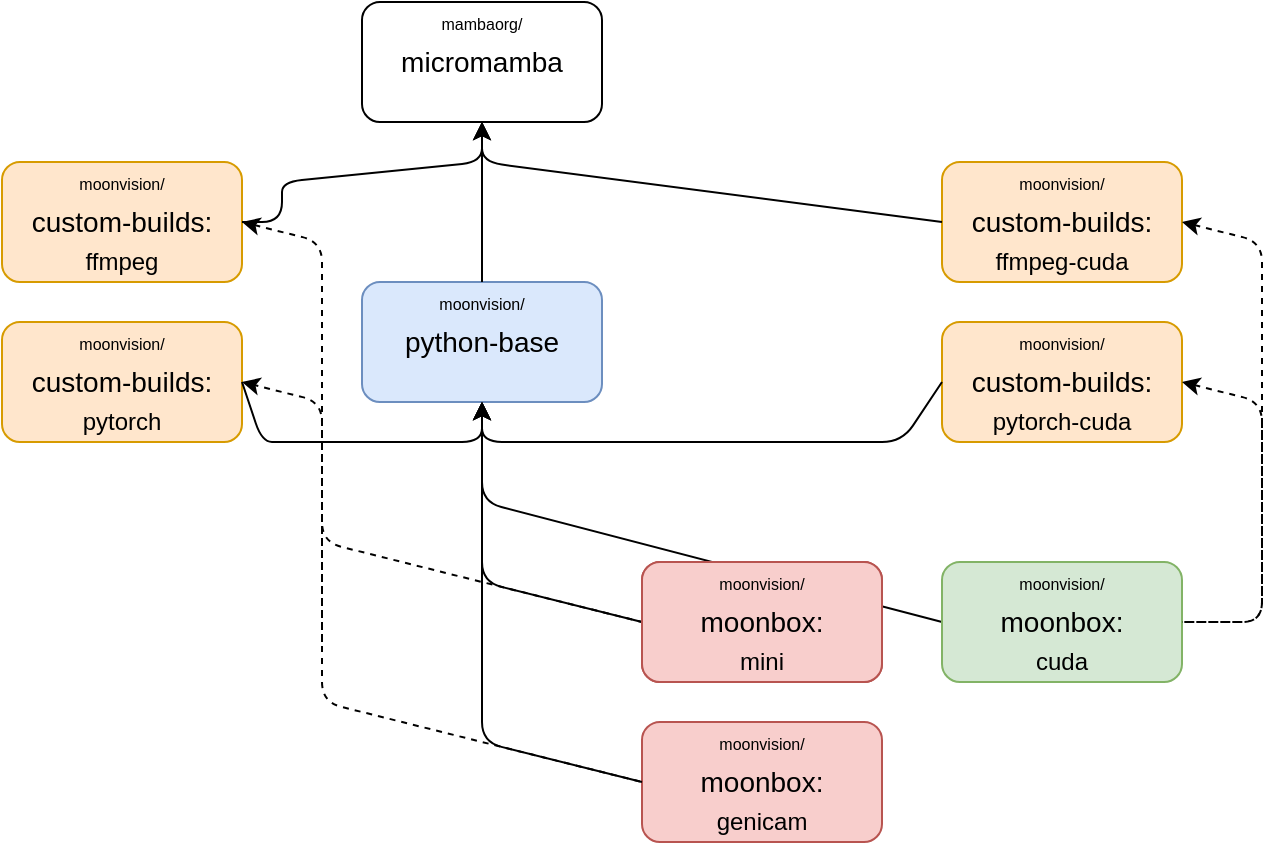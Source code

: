 <mxfile version="24.2.5" type="device">
  <diagram id="h6BBsZ6_Estit_eACcV3" name="Page-1">
    <mxGraphModel dx="766" dy="1162" grid="1" gridSize="10" guides="1" tooltips="1" connect="1" arrows="1" fold="1" page="1" pageScale="1" pageWidth="850" pageHeight="1100" math="0" shadow="0">
      <root>
        <mxCell id="0" />
        <mxCell id="1" parent="0" />
        <mxCell id="Fo9DGI8NvoBTCOg1Upvk-28" value="" style="endArrow=classic;html=1;strokeColor=#000000;fontColor=#000000;exitX=0;exitY=0.5;exitDx=0;exitDy=0;entryX=0.5;entryY=1;entryDx=0;entryDy=0;" parent="1" source="Fo9DGI8NvoBTCOg1Upvk-11" target="5sOJKM208ey0AX1m5c1y-18" edge="1">
          <mxGeometry width="50" height="50" relative="1" as="geometry">
            <mxPoint x="420" y="630" as="sourcePoint" />
            <mxPoint x="340" y="360" as="targetPoint" />
            <Array as="points">
              <mxPoint x="340" y="350" />
            </Array>
          </mxGeometry>
        </mxCell>
        <mxCell id="5sOJKM208ey0AX1m5c1y-1" value="" style="rounded=1;whiteSpace=wrap;html=1;" parent="1" vertex="1">
          <mxGeometry x="280" y="100" width="120" height="60" as="geometry" />
        </mxCell>
        <mxCell id="5sOJKM208ey0AX1m5c1y-2" value="&lt;font style=&quot;font-size: 14px&quot;&gt;micromamba&lt;/font&gt;" style="text;html=1;strokeColor=none;fillColor=none;align=center;verticalAlign=middle;whiteSpace=wrap;rounded=0;" parent="1" vertex="1">
          <mxGeometry x="320" y="120" width="40" height="20" as="geometry" />
        </mxCell>
        <mxCell id="5sOJKM208ey0AX1m5c1y-9" value="" style="rounded=1;whiteSpace=wrap;html=1;fillColor=#f8cecc;strokeColor=#b85450;" parent="1" vertex="1">
          <mxGeometry x="420" y="460" width="120" height="60" as="geometry" />
        </mxCell>
        <mxCell id="5sOJKM208ey0AX1m5c1y-10" value="&lt;font style=&quot;font-size: 8px&quot;&gt;moonvision/&lt;/font&gt;" style="text;html=1;strokeColor=none;fillColor=none;align=center;verticalAlign=middle;whiteSpace=wrap;rounded=0;" parent="1" vertex="1">
          <mxGeometry x="460" y="460" width="40" height="20" as="geometry" />
        </mxCell>
        <mxCell id="5sOJKM208ey0AX1m5c1y-11" value="&lt;font style=&quot;font-size: 14px&quot;&gt;moonbox:&lt;/font&gt;" style="text;html=1;strokeColor=none;fillColor=none;align=center;verticalAlign=middle;whiteSpace=wrap;rounded=0;" parent="1" vertex="1">
          <mxGeometry x="420" y="480" width="120" height="20" as="geometry" />
        </mxCell>
        <mxCell id="5sOJKM208ey0AX1m5c1y-18" value="" style="rounded=1;whiteSpace=wrap;html=1;fillColor=#dae8fc;strokeColor=#6c8ebf;" parent="1" vertex="1">
          <mxGeometry x="280" y="240" width="120" height="60" as="geometry" />
        </mxCell>
        <mxCell id="5sOJKM208ey0AX1m5c1y-19" value="&lt;font style=&quot;font-size: 8px&quot;&gt;moonvision/&lt;/font&gt;" style="text;html=1;strokeColor=none;fillColor=none;align=center;verticalAlign=middle;whiteSpace=wrap;rounded=0;" parent="1" vertex="1">
          <mxGeometry x="320" y="240" width="40" height="20" as="geometry" />
        </mxCell>
        <mxCell id="5sOJKM208ey0AX1m5c1y-20" value="&lt;font style=&quot;font-size: 14px&quot;&gt;python-base&lt;/font&gt;" style="text;html=1;strokeColor=none;fillColor=none;align=center;verticalAlign=middle;whiteSpace=wrap;rounded=0;" parent="1" vertex="1">
          <mxGeometry x="280" y="260" width="120" height="20" as="geometry" />
        </mxCell>
        <mxCell id="5sOJKM208ey0AX1m5c1y-22" value="" style="endArrow=classic;html=1;entryX=0.5;entryY=1;entryDx=0;entryDy=0;" parent="1" target="5sOJKM208ey0AX1m5c1y-1" edge="1">
          <mxGeometry width="50" height="50" relative="1" as="geometry">
            <mxPoint x="340" y="240" as="sourcePoint" />
            <mxPoint x="370" y="190" as="targetPoint" />
          </mxGeometry>
        </mxCell>
        <mxCell id="5sOJKM208ey0AX1m5c1y-24" value="" style="rounded=1;whiteSpace=wrap;html=1;fillColor=#ffe6cc;strokeColor=#d79b00;" parent="1" vertex="1">
          <mxGeometry x="100" y="180" width="120" height="60" as="geometry" />
        </mxCell>
        <mxCell id="5sOJKM208ey0AX1m5c1y-25" value="&lt;font style=&quot;font-size: 8px&quot;&gt;moonvision/&lt;/font&gt;" style="text;html=1;strokeColor=none;fillColor=none;align=center;verticalAlign=middle;whiteSpace=wrap;rounded=0;" parent="1" vertex="1">
          <mxGeometry x="140" y="180" width="40" height="20" as="geometry" />
        </mxCell>
        <mxCell id="5sOJKM208ey0AX1m5c1y-26" value="&lt;font style=&quot;font-size: 14px&quot;&gt;custom-builds:&lt;/font&gt;" style="text;html=1;strokeColor=none;fillColor=none;align=center;verticalAlign=middle;whiteSpace=wrap;rounded=0;" parent="1" vertex="1">
          <mxGeometry x="100" y="200" width="120" height="20" as="geometry" />
        </mxCell>
        <mxCell id="5sOJKM208ey0AX1m5c1y-33" value="" style="rounded=1;whiteSpace=wrap;html=1;fillColor=#ffe6cc;strokeColor=#d79b00;" parent="1" vertex="1">
          <mxGeometry x="100" y="260" width="120" height="60" as="geometry" />
        </mxCell>
        <mxCell id="5sOJKM208ey0AX1m5c1y-34" value="&lt;font style=&quot;font-size: 8px&quot;&gt;moonvision/&lt;/font&gt;" style="text;html=1;strokeColor=none;fillColor=none;align=center;verticalAlign=middle;whiteSpace=wrap;rounded=0;" parent="1" vertex="1">
          <mxGeometry x="140" y="260" width="40" height="20" as="geometry" />
        </mxCell>
        <mxCell id="5sOJKM208ey0AX1m5c1y-35" value="&lt;font style=&quot;font-size: 14px&quot;&gt;custom-builds:&lt;/font&gt;" style="text;html=1;strokeColor=none;fillColor=none;align=center;verticalAlign=middle;whiteSpace=wrap;rounded=0;" parent="1" vertex="1">
          <mxGeometry x="100" y="280" width="120" height="20" as="geometry" />
        </mxCell>
        <mxCell id="5sOJKM208ey0AX1m5c1y-38" value="" style="endArrow=classic;html=1;entryX=0.5;entryY=1;entryDx=0;entryDy=0;exitX=1;exitY=0.5;exitDx=0;exitDy=0;" parent="1" source="5sOJKM208ey0AX1m5c1y-26" target="5sOJKM208ey0AX1m5c1y-1" edge="1">
          <mxGeometry width="50" height="50" relative="1" as="geometry">
            <mxPoint x="200" y="310" as="sourcePoint" />
            <mxPoint x="250" y="260" as="targetPoint" />
            <Array as="points">
              <mxPoint x="240" y="210" />
              <mxPoint x="240" y="190" />
              <mxPoint x="340" y="180" />
            </Array>
          </mxGeometry>
        </mxCell>
        <mxCell id="5sOJKM208ey0AX1m5c1y-42" value="ffmpeg" style="text;html=1;strokeColor=none;fillColor=none;align=center;verticalAlign=middle;whiteSpace=wrap;rounded=0;" parent="1" vertex="1">
          <mxGeometry x="140" y="220" width="40" height="20" as="geometry" />
        </mxCell>
        <mxCell id="5sOJKM208ey0AX1m5c1y-44" value="pytorch" style="text;html=1;strokeColor=none;fillColor=none;align=center;verticalAlign=middle;whiteSpace=wrap;rounded=0;" parent="1" vertex="1">
          <mxGeometry x="140" y="300" width="40" height="20" as="geometry" />
        </mxCell>
        <mxCell id="5sOJKM208ey0AX1m5c1y-49" value="" style="rounded=1;whiteSpace=wrap;html=1;fillColor=#f8cecc;strokeColor=#b85450;" parent="1" vertex="1">
          <mxGeometry x="420" y="380" width="120" height="60" as="geometry" />
        </mxCell>
        <mxCell id="5sOJKM208ey0AX1m5c1y-50" value="&lt;font style=&quot;font-size: 8px&quot;&gt;moonvision/&lt;/font&gt;" style="text;html=1;strokeColor=none;fillColor=none;align=center;verticalAlign=middle;whiteSpace=wrap;rounded=0;" parent="1" vertex="1">
          <mxGeometry x="460" y="380" width="40" height="20" as="geometry" />
        </mxCell>
        <mxCell id="5sOJKM208ey0AX1m5c1y-51" value="&lt;font style=&quot;font-size: 14px&quot;&gt;moonbox:&lt;/font&gt;" style="text;html=1;strokeColor=none;fillColor=none;align=center;verticalAlign=middle;whiteSpace=wrap;rounded=0;" parent="1" vertex="1">
          <mxGeometry x="420" y="400" width="120" height="20" as="geometry" />
        </mxCell>
        <mxCell id="5sOJKM208ey0AX1m5c1y-58" value="" style="endArrow=classic;html=1;strokeColor=#000000;fontColor=#000000;entryX=0.5;entryY=1;entryDx=0;entryDy=0;exitX=0;exitY=0.5;exitDx=0;exitDy=0;" parent="1" source="5sOJKM208ey0AX1m5c1y-51" target="5sOJKM208ey0AX1m5c1y-18" edge="1">
          <mxGeometry width="50" height="50" relative="1" as="geometry">
            <mxPoint x="410" y="460" as="sourcePoint" />
            <mxPoint x="420" y="410" as="targetPoint" />
            <Array as="points">
              <mxPoint x="340" y="390" />
            </Array>
          </mxGeometry>
        </mxCell>
        <mxCell id="5sOJKM208ey0AX1m5c1y-59" value="" style="endArrow=classic;html=1;strokeColor=#000000;fontColor=#000000;exitX=0;exitY=0.5;exitDx=0;exitDy=0;entryX=0.5;entryY=1;entryDx=0;entryDy=0;" parent="1" source="5sOJKM208ey0AX1m5c1y-11" target="5sOJKM208ey0AX1m5c1y-18" edge="1">
          <mxGeometry width="50" height="50" relative="1" as="geometry">
            <mxPoint x="300" y="720" as="sourcePoint" />
            <mxPoint x="350" y="670" as="targetPoint" />
            <Array as="points">
              <mxPoint x="340" y="470" />
              <mxPoint x="340" y="390" />
            </Array>
          </mxGeometry>
        </mxCell>
        <mxCell id="5sOJKM208ey0AX1m5c1y-61" value="mini" style="text;html=1;strokeColor=none;fillColor=none;align=center;verticalAlign=middle;whiteSpace=wrap;rounded=0;fontColor=#000000;" parent="1" vertex="1">
          <mxGeometry x="460" y="420" width="40" height="20" as="geometry" />
        </mxCell>
        <mxCell id="5sOJKM208ey0AX1m5c1y-62" value="genicam" style="text;html=1;strokeColor=none;fillColor=none;align=center;verticalAlign=middle;whiteSpace=wrap;rounded=0;fontColor=#000000;" parent="1" vertex="1">
          <mxGeometry x="460" y="500" width="40" height="20" as="geometry" />
        </mxCell>
        <mxCell id="nl1axL1jYFWtOBtzVMSo-5" value="" style="endArrow=none;dashed=1;html=1;exitX=1;exitY=0.5;exitDx=0;exitDy=0;endFill=0;startArrow=classic;startFill=1;entryX=0;entryY=0.5;entryDx=0;entryDy=0;" parent="1" source="5sOJKM208ey0AX1m5c1y-24" target="5sOJKM208ey0AX1m5c1y-49" edge="1">
          <mxGeometry width="50" height="50" relative="1" as="geometry">
            <mxPoint x="390" y="520" as="sourcePoint" />
            <mxPoint x="420" y="470" as="targetPoint" />
            <Array as="points">
              <mxPoint x="260" y="220" />
              <mxPoint x="260" y="370" />
            </Array>
          </mxGeometry>
        </mxCell>
        <mxCell id="nl1axL1jYFWtOBtzVMSo-6" value="" style="endArrow=classic;dashed=1;html=1;endFill=1;entryX=1;entryY=0.5;entryDx=0;entryDy=0;" parent="1" target="5sOJKM208ey0AX1m5c1y-35" edge="1">
          <mxGeometry width="50" height="50" relative="1" as="geometry">
            <mxPoint x="260" y="420" as="sourcePoint" />
            <mxPoint x="220" y="350" as="targetPoint" />
            <Array as="points">
              <mxPoint x="260" y="300" />
            </Array>
          </mxGeometry>
        </mxCell>
        <mxCell id="nl1axL1jYFWtOBtzVMSo-7" value="" style="endArrow=none;dashed=1;html=1;entryX=0;entryY=0.5;entryDx=0;entryDy=0;" parent="1" target="5sOJKM208ey0AX1m5c1y-11" edge="1">
          <mxGeometry width="50" height="50" relative="1" as="geometry">
            <mxPoint x="260" y="350" as="sourcePoint" />
            <mxPoint x="420" y="500" as="targetPoint" />
            <Array as="points">
              <mxPoint x="260" y="450" />
            </Array>
          </mxGeometry>
        </mxCell>
        <mxCell id="Fo9DGI8NvoBTCOg1Upvk-2" value="&lt;font style=&quot;font-size: 8px&quot;&gt;mambaorg/&lt;/font&gt;" style="text;html=1;strokeColor=none;fillColor=none;align=center;verticalAlign=middle;whiteSpace=wrap;rounded=0;" parent="1" vertex="1">
          <mxGeometry x="320" y="100" width="40" height="20" as="geometry" />
        </mxCell>
        <mxCell id="Fo9DGI8NvoBTCOg1Upvk-4" value="" style="endArrow=classic;html=1;entryX=0.5;entryY=1;entryDx=0;entryDy=0;exitX=1;exitY=0.5;exitDx=0;exitDy=0;" parent="1" source="5sOJKM208ey0AX1m5c1y-35" edge="1">
          <mxGeometry width="50" height="50" relative="1" as="geometry">
            <mxPoint x="220" y="410" as="sourcePoint" />
            <mxPoint x="340" y="300" as="targetPoint" />
            <Array as="points">
              <mxPoint x="230" y="320" />
              <mxPoint x="240" y="320" />
              <mxPoint x="340" y="320" />
            </Array>
          </mxGeometry>
        </mxCell>
        <mxCell id="Fo9DGI8NvoBTCOg1Upvk-5" value="" style="rounded=1;whiteSpace=wrap;html=1;fillColor=#f8cecc;strokeColor=#b85450;" parent="1" vertex="1">
          <mxGeometry x="420" y="380" width="120" height="60" as="geometry" />
        </mxCell>
        <mxCell id="Fo9DGI8NvoBTCOg1Upvk-6" value="&lt;font style=&quot;font-size: 8px&quot;&gt;moonvision/&lt;/font&gt;" style="text;html=1;strokeColor=none;fillColor=none;align=center;verticalAlign=middle;whiteSpace=wrap;rounded=0;" parent="1" vertex="1">
          <mxGeometry x="460" y="380" width="40" height="20" as="geometry" />
        </mxCell>
        <mxCell id="Fo9DGI8NvoBTCOg1Upvk-7" value="&lt;font style=&quot;font-size: 14px&quot;&gt;moonbox:&lt;/font&gt;" style="text;html=1;strokeColor=none;fillColor=none;align=center;verticalAlign=middle;whiteSpace=wrap;rounded=0;" parent="1" vertex="1">
          <mxGeometry x="420" y="400" width="120" height="20" as="geometry" />
        </mxCell>
        <mxCell id="Fo9DGI8NvoBTCOg1Upvk-8" value="mini" style="text;html=1;strokeColor=none;fillColor=none;align=center;verticalAlign=middle;whiteSpace=wrap;rounded=0;fontColor=#000000;" parent="1" vertex="1">
          <mxGeometry x="460" y="420" width="40" height="20" as="geometry" />
        </mxCell>
        <mxCell id="Fo9DGI8NvoBTCOg1Upvk-9" value="" style="rounded=1;whiteSpace=wrap;html=1;fillColor=#d5e8d4;strokeColor=#82b366;" parent="1" vertex="1">
          <mxGeometry x="570" y="380" width="120" height="60" as="geometry" />
        </mxCell>
        <mxCell id="Fo9DGI8NvoBTCOg1Upvk-10" value="&lt;font style=&quot;font-size: 8px&quot;&gt;moonvision/&lt;/font&gt;" style="text;html=1;strokeColor=none;fillColor=none;align=center;verticalAlign=middle;whiteSpace=wrap;rounded=0;" parent="1" vertex="1">
          <mxGeometry x="610" y="380" width="40" height="20" as="geometry" />
        </mxCell>
        <mxCell id="Fo9DGI8NvoBTCOg1Upvk-11" value="&lt;font style=&quot;font-size: 14px&quot;&gt;moonbox:&lt;/font&gt;" style="text;html=1;strokeColor=none;fillColor=none;align=center;verticalAlign=middle;whiteSpace=wrap;rounded=0;" parent="1" vertex="1">
          <mxGeometry x="570" y="400" width="120" height="20" as="geometry" />
        </mxCell>
        <mxCell id="Fo9DGI8NvoBTCOg1Upvk-12" value="cuda" style="text;html=1;strokeColor=none;fillColor=none;align=center;verticalAlign=middle;whiteSpace=wrap;rounded=0;fontColor=#000000;" parent="1" vertex="1">
          <mxGeometry x="610" y="420" width="40" height="20" as="geometry" />
        </mxCell>
        <mxCell id="Fo9DGI8NvoBTCOg1Upvk-13" value="" style="rounded=1;whiteSpace=wrap;html=1;fillColor=#ffe6cc;strokeColor=#d79b00;" parent="1" vertex="1">
          <mxGeometry x="570" y="180" width="120" height="60" as="geometry" />
        </mxCell>
        <mxCell id="Fo9DGI8NvoBTCOg1Upvk-14" value="&lt;font style=&quot;font-size: 8px&quot;&gt;moonvision/&lt;/font&gt;" style="text;html=1;strokeColor=none;fillColor=none;align=center;verticalAlign=middle;whiteSpace=wrap;rounded=0;" parent="1" vertex="1">
          <mxGeometry x="610" y="180" width="40" height="20" as="geometry" />
        </mxCell>
        <mxCell id="Fo9DGI8NvoBTCOg1Upvk-15" value="&lt;font style=&quot;font-size: 14px&quot;&gt;custom-builds:&lt;/font&gt;" style="text;html=1;strokeColor=none;fillColor=none;align=center;verticalAlign=middle;whiteSpace=wrap;rounded=0;" parent="1" vertex="1">
          <mxGeometry x="570" y="200" width="120" height="20" as="geometry" />
        </mxCell>
        <mxCell id="Fo9DGI8NvoBTCOg1Upvk-16" value="" style="rounded=1;whiteSpace=wrap;html=1;fillColor=#ffe6cc;strokeColor=#d79b00;" parent="1" vertex="1">
          <mxGeometry x="570" y="260" width="120" height="60" as="geometry" />
        </mxCell>
        <mxCell id="Fo9DGI8NvoBTCOg1Upvk-17" value="&lt;font style=&quot;font-size: 8px&quot;&gt;moonvision/&lt;/font&gt;" style="text;html=1;strokeColor=none;fillColor=none;align=center;verticalAlign=middle;whiteSpace=wrap;rounded=0;" parent="1" vertex="1">
          <mxGeometry x="610" y="260" width="40" height="20" as="geometry" />
        </mxCell>
        <mxCell id="Fo9DGI8NvoBTCOg1Upvk-18" value="&lt;font style=&quot;font-size: 14px&quot;&gt;custom-builds:&lt;/font&gt;" style="text;html=1;strokeColor=none;fillColor=none;align=center;verticalAlign=middle;whiteSpace=wrap;rounded=0;" parent="1" vertex="1">
          <mxGeometry x="570" y="280" width="120" height="20" as="geometry" />
        </mxCell>
        <mxCell id="Fo9DGI8NvoBTCOg1Upvk-19" value="ffmpeg-cuda" style="text;html=1;strokeColor=none;fillColor=none;align=center;verticalAlign=middle;whiteSpace=wrap;rounded=0;" parent="1" vertex="1">
          <mxGeometry x="595" y="220" width="70" height="20" as="geometry" />
        </mxCell>
        <mxCell id="Fo9DGI8NvoBTCOg1Upvk-20" value="pytorch-cuda" style="text;html=1;strokeColor=none;fillColor=none;align=center;verticalAlign=middle;whiteSpace=wrap;rounded=0;" parent="1" vertex="1">
          <mxGeometry x="590" y="300" width="80" height="20" as="geometry" />
        </mxCell>
        <mxCell id="Fo9DGI8NvoBTCOg1Upvk-22" value="" style="endArrow=none;dashed=1;html=1;exitX=1;exitY=0.5;exitDx=0;exitDy=0;endFill=0;startArrow=classic;startFill=1;entryX=1;entryY=0.5;entryDx=0;entryDy=0;" parent="1" source="Fo9DGI8NvoBTCOg1Upvk-15" target="Fo9DGI8NvoBTCOg1Upvk-11" edge="1">
          <mxGeometry width="50" height="50" relative="1" as="geometry">
            <mxPoint x="710" y="410" as="sourcePoint" />
            <mxPoint x="910" y="610" as="targetPoint" />
            <Array as="points">
              <mxPoint x="730" y="220" />
              <mxPoint x="730" y="410" />
            </Array>
          </mxGeometry>
        </mxCell>
        <mxCell id="Fo9DGI8NvoBTCOg1Upvk-23" value="" style="endArrow=none;dashed=1;html=1;exitX=1;exitY=0.5;exitDx=0;exitDy=0;endFill=0;startArrow=classic;startFill=1;entryX=1;entryY=0.5;entryDx=0;entryDy=0;" parent="1" source="Fo9DGI8NvoBTCOg1Upvk-16" edge="1">
          <mxGeometry width="50" height="50" relative="1" as="geometry">
            <mxPoint x="690" y="210" as="sourcePoint" />
            <mxPoint x="690" y="410" as="targetPoint" />
            <Array as="points">
              <mxPoint x="730" y="300" />
              <mxPoint x="730" y="410" />
            </Array>
          </mxGeometry>
        </mxCell>
        <mxCell id="Fo9DGI8NvoBTCOg1Upvk-24" value="" style="endArrow=classic;html=1;entryX=0.5;entryY=1;entryDx=0;entryDy=0;exitX=0;exitY=0.5;exitDx=0;exitDy=0;" parent="1" source="Fo9DGI8NvoBTCOg1Upvk-15" target="5sOJKM208ey0AX1m5c1y-1" edge="1">
          <mxGeometry width="50" height="50" relative="1" as="geometry">
            <mxPoint x="365" y="210" as="sourcePoint" />
            <mxPoint x="485" y="160" as="targetPoint" />
            <Array as="points">
              <mxPoint x="340" y="180" />
            </Array>
          </mxGeometry>
        </mxCell>
        <mxCell id="Fo9DGI8NvoBTCOg1Upvk-27" value="" style="endArrow=classic;html=1;entryX=0.5;entryY=1;entryDx=0;entryDy=0;exitX=0;exitY=0.5;exitDx=0;exitDy=0;" parent="1" source="Fo9DGI8NvoBTCOg1Upvk-18" target="5sOJKM208ey0AX1m5c1y-18" edge="1">
          <mxGeometry width="50" height="50" relative="1" as="geometry">
            <mxPoint x="425" y="290" as="sourcePoint" />
            <mxPoint x="545" y="300" as="targetPoint" />
            <Array as="points">
              <mxPoint x="550" y="320" />
              <mxPoint x="445" y="320" />
              <mxPoint x="340" y="320" />
            </Array>
          </mxGeometry>
        </mxCell>
      </root>
    </mxGraphModel>
  </diagram>
</mxfile>
